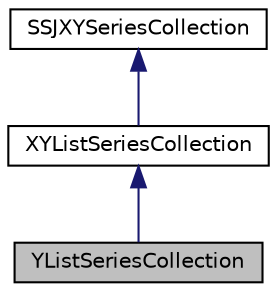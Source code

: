 digraph "YListSeriesCollection"
{
 // INTERACTIVE_SVG=YES
  bgcolor="transparent";
  edge [fontname="Helvetica",fontsize="10",labelfontname="Helvetica",labelfontsize="10"];
  node [fontname="Helvetica",fontsize="10",shape=record];
  Node0 [label="YListSeriesCollection",height=0.2,width=0.4,color="black", fillcolor="grey75", style="filled", fontcolor="black"];
  Node1 -> Node0 [dir="back",color="midnightblue",fontsize="10",style="solid",fontname="Helvetica"];
  Node1 [label="XYListSeriesCollection",height=0.2,width=0.4,color="black",URL="$dd/d4e/classumontreal_1_1ssj_1_1charts_1_1XYListSeriesCollection.html",tooltip="This class extends umontreal.ssj.charts.SSJXYSeriesCollection. "];
  Node2 -> Node1 [dir="back",color="midnightblue",fontsize="10",style="solid",fontname="Helvetica"];
  Node2 [label="SSJXYSeriesCollection",height=0.2,width=0.4,color="black",URL="$d2/d77/classumontreal_1_1ssj_1_1charts_1_1SSJXYSeriesCollection.html",tooltip="Stores data used in a XYChart. "];
}
